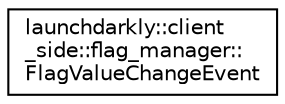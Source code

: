 digraph "Graphical Class Hierarchy"
{
 // LATEX_PDF_SIZE
  edge [fontname="Helvetica",fontsize="10",labelfontname="Helvetica",labelfontsize="10"];
  node [fontname="Helvetica",fontsize="10",shape=record];
  rankdir="LR";
  Node0 [label="launchdarkly::client\l_side::flag_manager::\lFlagValueChangeEvent",height=0.2,width=0.4,color="black", fillcolor="white", style="filled",URL="$classlaunchdarkly_1_1client__side_1_1flag__manager_1_1FlagValueChangeEvent.html",tooltip=" "];
}
